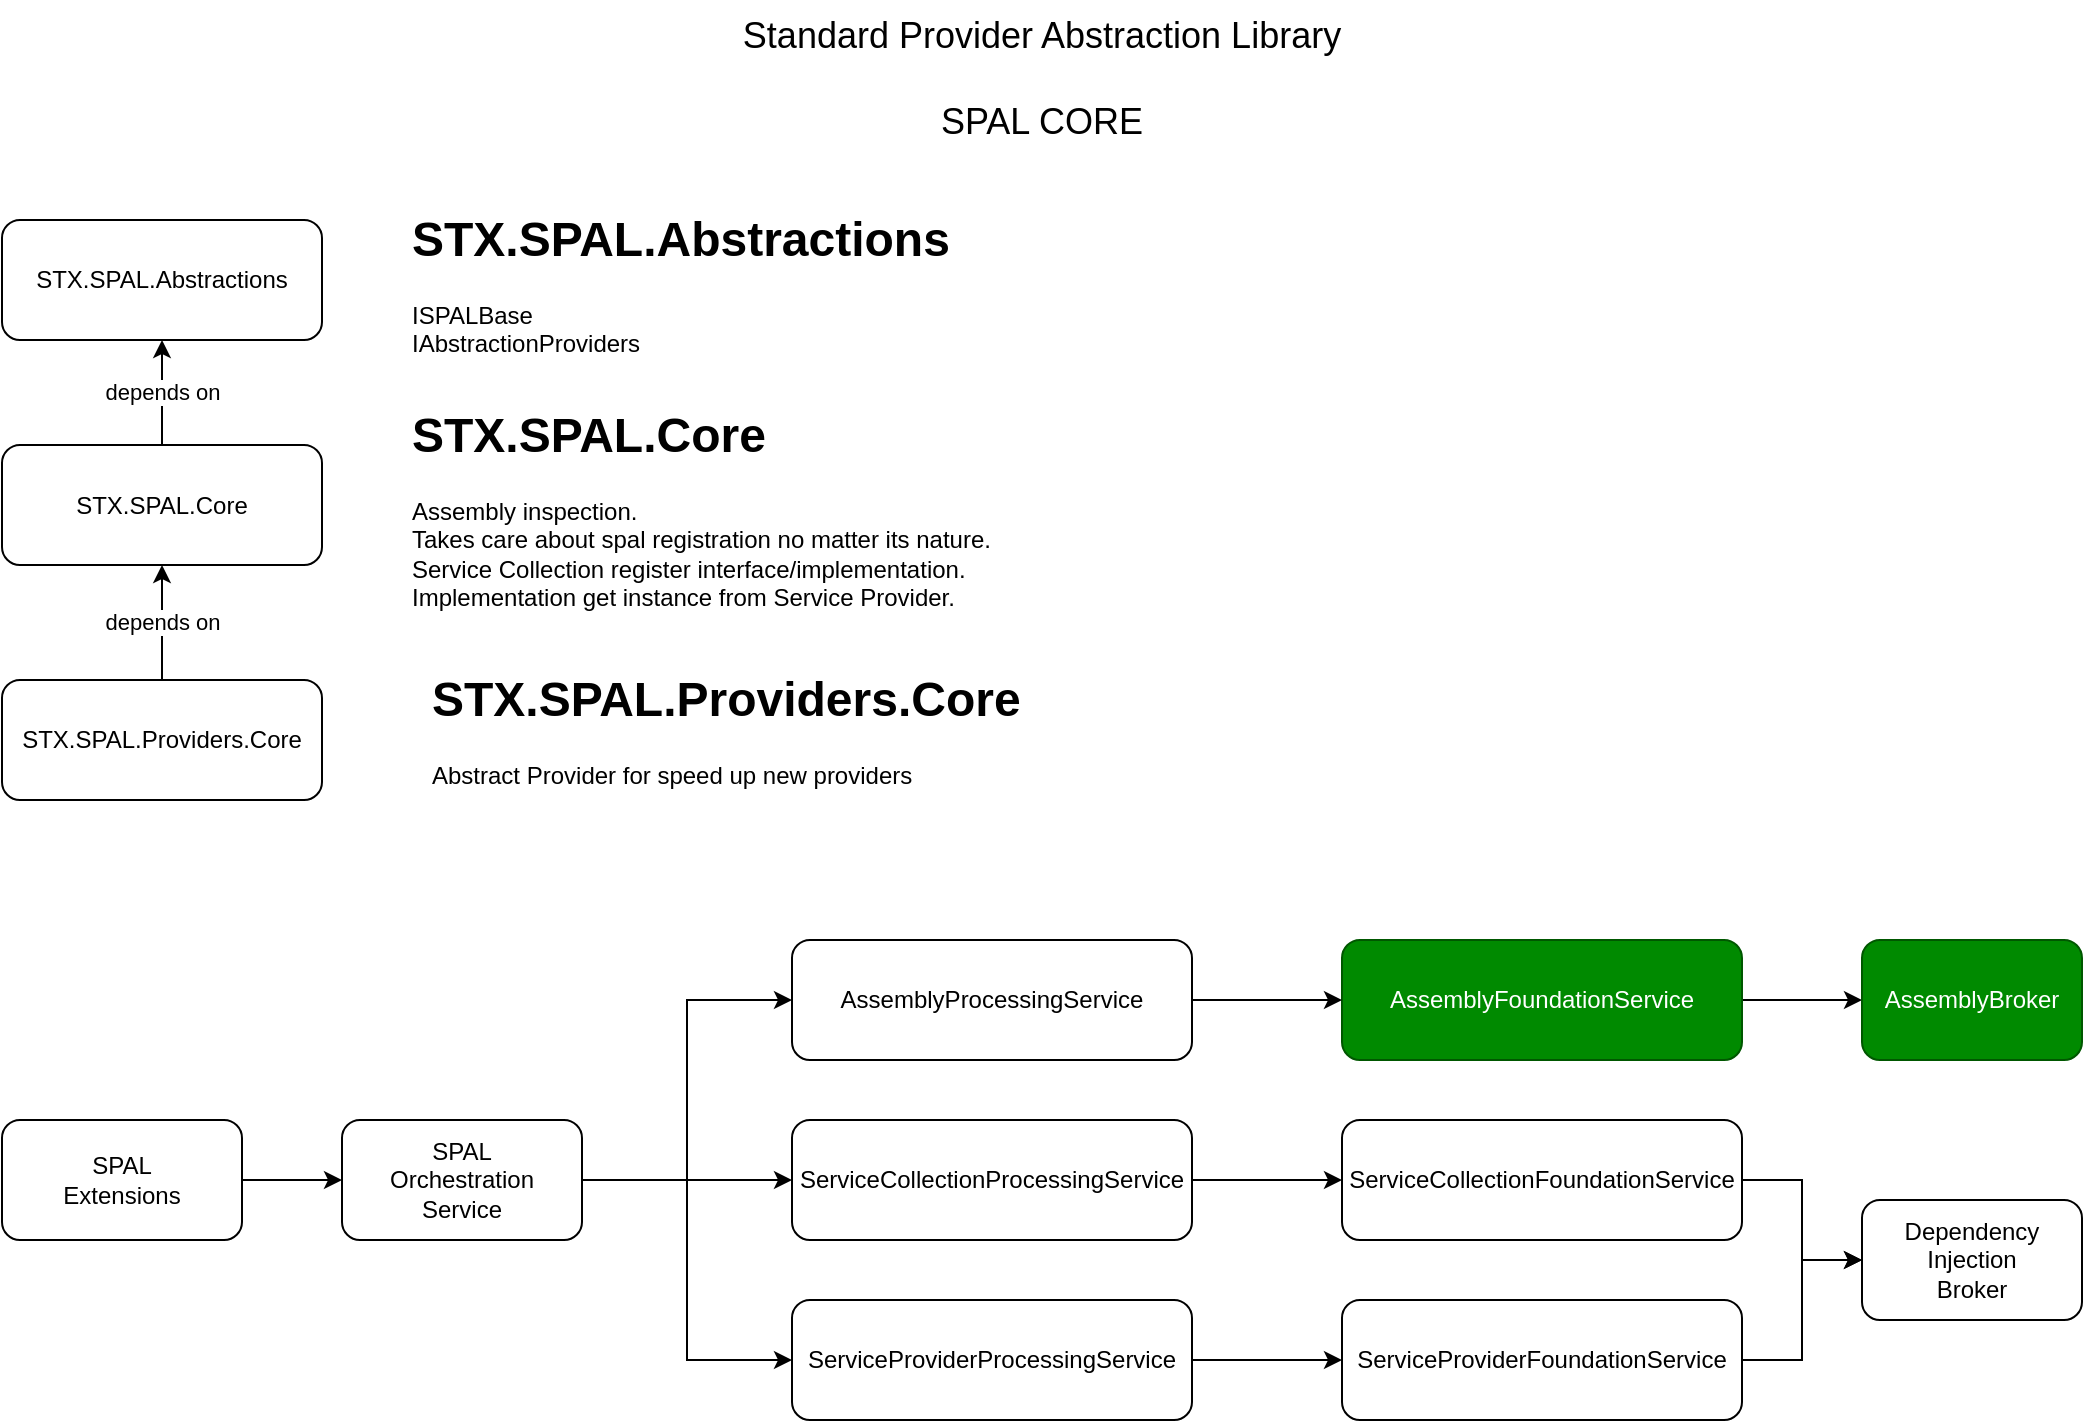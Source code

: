 <mxfile version="24.4.8" type="device" pages="3">
  <diagram id="_34yG7JxggFBg-us8gTY" name="Overview">
    <mxGraphModel dx="1510" dy="1582" grid="1" gridSize="10" guides="1" tooltips="1" connect="1" arrows="1" fold="1" page="1" pageScale="1" pageWidth="1100" pageHeight="850" math="0" shadow="0">
      <root>
        <mxCell id="0" />
        <mxCell id="1" parent="0" />
        <mxCell id="mgkZHkw_QymkcbSYC0g8-1" value="STX.SPAL.Core" style="rounded=1;whiteSpace=wrap;html=1;" parent="1" vertex="1">
          <mxGeometry x="30" y="232.5" width="160" height="60" as="geometry" />
        </mxCell>
        <mxCell id="mgkZHkw_QymkcbSYC0g8-2" value="STX.SPAL.Abstractions" style="rounded=1;whiteSpace=wrap;html=1;" parent="1" vertex="1">
          <mxGeometry x="30" y="120" width="160" height="60" as="geometry" />
        </mxCell>
        <mxCell id="mgkZHkw_QymkcbSYC0g8-3" value="depends on" style="edgeStyle=none;rounded=0;orthogonalLoop=1;jettySize=auto;html=1;exitX=0.5;exitY=0;exitDx=0;exitDy=0;" parent="1" source="mgkZHkw_QymkcbSYC0g8-1" target="mgkZHkw_QymkcbSYC0g8-2" edge="1">
          <mxGeometry relative="1" as="geometry">
            <mxPoint x="180.005" y="190" as="sourcePoint" />
            <mxPoint x="386.255" y="10" as="targetPoint" />
          </mxGeometry>
        </mxCell>
        <mxCell id="LTjw1KPAwMrm34DGQnLU-1" value="STX.SPAL.Providers.Core" style="rounded=1;whiteSpace=wrap;html=1;" parent="1" vertex="1">
          <mxGeometry x="30" y="350" width="160" height="60" as="geometry" />
        </mxCell>
        <mxCell id="LTjw1KPAwMrm34DGQnLU-2" value="depends on" style="edgeStyle=none;rounded=0;orthogonalLoop=1;jettySize=auto;html=1;exitX=0.5;exitY=0;exitDx=0;exitDy=0;entryX=0.5;entryY=1;entryDx=0;entryDy=0;" parent="1" source="LTjw1KPAwMrm34DGQnLU-1" target="mgkZHkw_QymkcbSYC0g8-1" edge="1">
          <mxGeometry relative="1" as="geometry">
            <mxPoint x="140" y="240" as="sourcePoint" />
            <mxPoint x="130" y="290" as="targetPoint" />
          </mxGeometry>
        </mxCell>
        <mxCell id="LTjw1KPAwMrm34DGQnLU-3" value="&lt;h1&gt;STX.SPAL.Core&lt;/h1&gt;&lt;div&gt;Assembly inspection.&lt;br&gt;Takes care about spal registration no matter its nature.&lt;br&gt;Service Collection register interface/implementation.&lt;br&gt;Implementation get instance from Service Provider.&lt;br&gt;&lt;br&gt;&lt;/div&gt;" style="text;html=1;spacing=5;spacingTop=-20;whiteSpace=wrap;overflow=hidden;rounded=0;" parent="1" vertex="1">
          <mxGeometry x="230" y="207.5" width="325" height="110" as="geometry" />
        </mxCell>
        <mxCell id="LTjw1KPAwMrm34DGQnLU-4" value="&lt;h1&gt;STX.SPAL.Abstractions&lt;/h1&gt;&lt;div&gt;ISPALBase&lt;br&gt;IAbstractionProviders&lt;br&gt;&lt;br&gt;&lt;/div&gt;" style="text;html=1;spacing=5;spacingTop=-20;whiteSpace=wrap;overflow=hidden;rounded=0;" parent="1" vertex="1">
          <mxGeometry x="230" y="110" width="327.5" height="80" as="geometry" />
        </mxCell>
        <mxCell id="LTjw1KPAwMrm34DGQnLU-5" value="&lt;h1&gt;STX.SPAL.Providers.Core&lt;/h1&gt;&lt;div&gt;Abstract Provider for speed up new providers&lt;br&gt;&lt;br&gt;&lt;/div&gt;" style="text;html=1;spacing=5;spacingTop=-20;whiteSpace=wrap;overflow=hidden;rounded=0;" parent="1" vertex="1">
          <mxGeometry x="240" y="340" width="325" height="110" as="geometry" />
        </mxCell>
        <mxCell id="jiYb6NXxxTKCh58Xej8A-1" value="Standard Provider Abstraction Library&lt;div style=&quot;font-size: 18px;&quot;&gt;&lt;br style=&quot;font-size: 18px;&quot;&gt;&lt;/div&gt;&lt;div style=&quot;font-size: 18px;&quot;&gt;SPAL CORE&lt;/div&gt;" style="text;html=1;align=center;verticalAlign=middle;whiteSpace=wrap;rounded=0;fontSize=18;" vertex="1" parent="1">
          <mxGeometry x="385" y="10" width="330" height="80" as="geometry" />
        </mxCell>
        <mxCell id="jiYb6NXxxTKCh58Xej8A-22" style="edgeStyle=orthogonalEdgeStyle;rounded=0;orthogonalLoop=1;jettySize=auto;html=1;entryX=0;entryY=0.5;entryDx=0;entryDy=0;" edge="1" parent="1" source="jiYb6NXxxTKCh58Xej8A-2" target="jiYb6NXxxTKCh58Xej8A-3">
          <mxGeometry relative="1" as="geometry" />
        </mxCell>
        <mxCell id="jiYb6NXxxTKCh58Xej8A-2" value="SPAL&lt;br&gt;Extensions" style="rounded=1;whiteSpace=wrap;html=1;" vertex="1" parent="1">
          <mxGeometry x="30" y="570" width="120" height="60" as="geometry" />
        </mxCell>
        <mxCell id="jiYb6NXxxTKCh58Xej8A-19" style="edgeStyle=orthogonalEdgeStyle;rounded=0;orthogonalLoop=1;jettySize=auto;html=1;entryX=0;entryY=0.5;entryDx=0;entryDy=0;" edge="1" parent="1" source="jiYb6NXxxTKCh58Xej8A-3" target="jiYb6NXxxTKCh58Xej8A-4">
          <mxGeometry relative="1" as="geometry" />
        </mxCell>
        <mxCell id="jiYb6NXxxTKCh58Xej8A-20" style="edgeStyle=orthogonalEdgeStyle;rounded=0;orthogonalLoop=1;jettySize=auto;html=1;entryX=0;entryY=0.5;entryDx=0;entryDy=0;" edge="1" parent="1" source="jiYb6NXxxTKCh58Xej8A-3" target="jiYb6NXxxTKCh58Xej8A-8">
          <mxGeometry relative="1" as="geometry" />
        </mxCell>
        <mxCell id="jiYb6NXxxTKCh58Xej8A-21" style="edgeStyle=orthogonalEdgeStyle;rounded=0;orthogonalLoop=1;jettySize=auto;html=1;entryX=0;entryY=0.5;entryDx=0;entryDy=0;" edge="1" parent="1" source="jiYb6NXxxTKCh58Xej8A-3" target="jiYb6NXxxTKCh58Xej8A-10">
          <mxGeometry relative="1" as="geometry" />
        </mxCell>
        <mxCell id="jiYb6NXxxTKCh58Xej8A-3" value="SPAL&lt;br&gt;Orchestration&lt;br&gt;Service" style="rounded=1;whiteSpace=wrap;html=1;" vertex="1" parent="1">
          <mxGeometry x="200" y="570" width="120" height="60" as="geometry" />
        </mxCell>
        <mxCell id="jiYb6NXxxTKCh58Xej8A-15" style="edgeStyle=orthogonalEdgeStyle;rounded=0;orthogonalLoop=1;jettySize=auto;html=1;entryX=0;entryY=0.5;entryDx=0;entryDy=0;" edge="1" parent="1" source="jiYb6NXxxTKCh58Xej8A-4" target="jiYb6NXxxTKCh58Xej8A-9">
          <mxGeometry relative="1" as="geometry" />
        </mxCell>
        <mxCell id="jiYb6NXxxTKCh58Xej8A-4" value="ServiceCollectionProcessingService" style="rounded=1;whiteSpace=wrap;html=1;" vertex="1" parent="1">
          <mxGeometry x="425" y="570" width="200" height="60" as="geometry" />
        </mxCell>
        <mxCell id="jiYb6NXxxTKCh58Xej8A-14" style="edgeStyle=orthogonalEdgeStyle;rounded=0;orthogonalLoop=1;jettySize=auto;html=1;entryX=0;entryY=0.5;entryDx=0;entryDy=0;" edge="1" parent="1" source="jiYb6NXxxTKCh58Xej8A-5" target="jiYb6NXxxTKCh58Xej8A-6">
          <mxGeometry relative="1" as="geometry" />
        </mxCell>
        <mxCell id="jiYb6NXxxTKCh58Xej8A-5" value="AssemblyFoundationService" style="rounded=1;whiteSpace=wrap;html=1;fillColor=#008a00;fontColor=#ffffff;strokeColor=#005700;" vertex="1" parent="1">
          <mxGeometry x="700" y="480" width="200" height="60" as="geometry" />
        </mxCell>
        <mxCell id="jiYb6NXxxTKCh58Xej8A-6" value="AssemblyBroker" style="rounded=1;whiteSpace=wrap;html=1;fillColor=#008a00;fontColor=#ffffff;strokeColor=#005700;" vertex="1" parent="1">
          <mxGeometry x="960" y="480" width="110" height="60" as="geometry" />
        </mxCell>
        <mxCell id="jiYb6NXxxTKCh58Xej8A-13" style="edgeStyle=orthogonalEdgeStyle;rounded=0;orthogonalLoop=1;jettySize=auto;html=1;entryX=0;entryY=0.5;entryDx=0;entryDy=0;" edge="1" parent="1" source="jiYb6NXxxTKCh58Xej8A-8" target="jiYb6NXxxTKCh58Xej8A-5">
          <mxGeometry relative="1" as="geometry" />
        </mxCell>
        <mxCell id="jiYb6NXxxTKCh58Xej8A-8" value="AssemblyProcessingService" style="rounded=1;whiteSpace=wrap;html=1;" vertex="1" parent="1">
          <mxGeometry x="425" y="480" width="200" height="60" as="geometry" />
        </mxCell>
        <mxCell id="jiYb6NXxxTKCh58Xej8A-17" style="edgeStyle=orthogonalEdgeStyle;rounded=0;orthogonalLoop=1;jettySize=auto;html=1;entryX=0;entryY=0.5;entryDx=0;entryDy=0;" edge="1" parent="1" source="jiYb6NXxxTKCh58Xej8A-9" target="jiYb6NXxxTKCh58Xej8A-12">
          <mxGeometry relative="1" as="geometry" />
        </mxCell>
        <mxCell id="jiYb6NXxxTKCh58Xej8A-9" value="ServiceCollectionFoundationService" style="rounded=1;whiteSpace=wrap;html=1;" vertex="1" parent="1">
          <mxGeometry x="700" y="570" width="200" height="60" as="geometry" />
        </mxCell>
        <mxCell id="jiYb6NXxxTKCh58Xej8A-16" style="edgeStyle=orthogonalEdgeStyle;rounded=0;orthogonalLoop=1;jettySize=auto;html=1;entryX=0;entryY=0.5;entryDx=0;entryDy=0;" edge="1" parent="1" source="jiYb6NXxxTKCh58Xej8A-10" target="jiYb6NXxxTKCh58Xej8A-11">
          <mxGeometry relative="1" as="geometry" />
        </mxCell>
        <mxCell id="jiYb6NXxxTKCh58Xej8A-10" value="ServiceProviderProcessingService" style="rounded=1;whiteSpace=wrap;html=1;" vertex="1" parent="1">
          <mxGeometry x="425" y="660" width="200" height="60" as="geometry" />
        </mxCell>
        <mxCell id="jiYb6NXxxTKCh58Xej8A-18" style="edgeStyle=orthogonalEdgeStyle;rounded=0;orthogonalLoop=1;jettySize=auto;html=1;" edge="1" parent="1" source="jiYb6NXxxTKCh58Xej8A-11" target="jiYb6NXxxTKCh58Xej8A-12">
          <mxGeometry relative="1" as="geometry" />
        </mxCell>
        <mxCell id="jiYb6NXxxTKCh58Xej8A-11" value="ServiceProviderFoundationService" style="rounded=1;whiteSpace=wrap;html=1;" vertex="1" parent="1">
          <mxGeometry x="700" y="660" width="200" height="60" as="geometry" />
        </mxCell>
        <mxCell id="jiYb6NXxxTKCh58Xej8A-12" value="Dependency&lt;br&gt;Injection&lt;br&gt;Broker" style="rounded=1;whiteSpace=wrap;html=1;" vertex="1" parent="1">
          <mxGeometry x="960" y="610" width="110" height="60" as="geometry" />
        </mxCell>
      </root>
    </mxGraphModel>
  </diagram>
  <diagram id="ao3lsTlHmkKDLX4MAcdh" name="STX.SPAL.Core">
    <mxGraphModel dx="1434" dy="884" grid="1" gridSize="10" guides="1" tooltips="1" connect="1" arrows="1" fold="1" page="1" pageScale="1" pageWidth="1100" pageHeight="850" math="0" shadow="0">
      <root>
        <mxCell id="0" />
        <mxCell id="1" parent="0" />
        <mxCell id="F207dJWPYcIDguOuoq3Q-1" value="Assembly&lt;br&gt;Broker" style="rounded=1;whiteSpace=wrap;html=1;" vertex="1" parent="1">
          <mxGeometry x="820" y="230" width="100" height="60" as="geometry" />
        </mxCell>
        <mxCell id="F207dJWPYcIDguOuoq3Q-2" value="" style="edgeStyle=orthogonalEdgeStyle;rounded=0;orthogonalLoop=1;jettySize=auto;html=1;" edge="1" parent="1" source="F207dJWPYcIDguOuoq3Q-3" target="F207dJWPYcIDguOuoq3Q-1">
          <mxGeometry relative="1" as="geometry" />
        </mxCell>
        <mxCell id="F207dJWPYcIDguOuoq3Q-3" value="Assembly&lt;br&gt;Foundation&lt;br&gt;Service" style="rounded=1;whiteSpace=wrap;html=1;" vertex="1" parent="1">
          <mxGeometry x="670" y="230" width="110" height="60" as="geometry" />
        </mxCell>
        <mxCell id="F207dJWPYcIDguOuoq3Q-4" value="" style="edgeStyle=orthogonalEdgeStyle;rounded=0;orthogonalLoop=1;jettySize=auto;html=1;" edge="1" parent="1" source="F207dJWPYcIDguOuoq3Q-5" target="F207dJWPYcIDguOuoq3Q-3">
          <mxGeometry relative="1" as="geometry" />
        </mxCell>
        <mxCell id="F207dJWPYcIDguOuoq3Q-5" value="Assembly&lt;br&gt;Processing&lt;br&gt;Service" style="rounded=1;whiteSpace=wrap;html=1;" vertex="1" parent="1">
          <mxGeometry x="530" y="230" width="100" height="60" as="geometry" />
        </mxCell>
        <mxCell id="F207dJWPYcIDguOuoq3Q-6" style="edgeStyle=orthogonalEdgeStyle;rounded=0;orthogonalLoop=1;jettySize=auto;html=1;entryX=0;entryY=0.5;entryDx=0;entryDy=0;" edge="1" parent="1" source="F207dJWPYcIDguOuoq3Q-7" target="F207dJWPYcIDguOuoq3Q-11">
          <mxGeometry relative="1" as="geometry">
            <mxPoint x="170" y="415" as="targetPoint" />
          </mxGeometry>
        </mxCell>
        <mxCell id="F207dJWPYcIDguOuoq3Q-7" value="SPAL&lt;br&gt;Extensions" style="rounded=1;whiteSpace=wrap;html=1;" vertex="1" parent="1">
          <mxGeometry x="170" y="300" width="90" height="60" as="geometry" />
        </mxCell>
        <mxCell id="F207dJWPYcIDguOuoq3Q-8" style="edgeStyle=orthogonalEdgeStyle;rounded=0;orthogonalLoop=1;jettySize=auto;html=1;entryX=0;entryY=0.5;entryDx=0;entryDy=0;" edge="1" parent="1" source="F207dJWPYcIDguOuoq3Q-11" target="F207dJWPYcIDguOuoq3Q-15">
          <mxGeometry relative="1" as="geometry" />
        </mxCell>
        <mxCell id="F207dJWPYcIDguOuoq3Q-9" style="edgeStyle=orthogonalEdgeStyle;rounded=0;orthogonalLoop=1;jettySize=auto;html=1;entryX=0;entryY=0.5;entryDx=0;entryDy=0;" edge="1" parent="1" source="F207dJWPYcIDguOuoq3Q-11" target="F207dJWPYcIDguOuoq3Q-5">
          <mxGeometry relative="1" as="geometry" />
        </mxCell>
        <mxCell id="F207dJWPYcIDguOuoq3Q-10" style="edgeStyle=orthogonalEdgeStyle;rounded=0;orthogonalLoop=1;jettySize=auto;html=1;entryX=0;entryY=0.5;entryDx=0;entryDy=0;" edge="1" parent="1" source="F207dJWPYcIDguOuoq3Q-11" target="F207dJWPYcIDguOuoq3Q-19">
          <mxGeometry relative="1" as="geometry" />
        </mxCell>
        <mxCell id="F207dJWPYcIDguOuoq3Q-11" value="SPAL&lt;br&gt;Orchestration&lt;br&gt;Service" style="rounded=1;whiteSpace=wrap;html=1;" vertex="1" parent="1">
          <mxGeometry x="330" y="300" width="110" height="60" as="geometry" />
        </mxCell>
        <mxCell id="F207dJWPYcIDguOuoq3Q-12" style="edgeStyle=orthogonalEdgeStyle;rounded=0;orthogonalLoop=1;jettySize=auto;html=1;entryX=0;entryY=0.5;entryDx=0;entryDy=0;" edge="1" parent="1" source="F207dJWPYcIDguOuoq3Q-13" target="F207dJWPYcIDguOuoq3Q-20">
          <mxGeometry relative="1" as="geometry" />
        </mxCell>
        <mxCell id="F207dJWPYcIDguOuoq3Q-13" value="Service Provider&lt;br&gt;Foundation&lt;br&gt;Service" style="rounded=1;whiteSpace=wrap;html=1;" vertex="1" parent="1">
          <mxGeometry x="670" y="370" width="110" height="60" as="geometry" />
        </mxCell>
        <mxCell id="F207dJWPYcIDguOuoq3Q-14" value="" style="edgeStyle=orthogonalEdgeStyle;rounded=0;orthogonalLoop=1;jettySize=auto;html=1;" edge="1" parent="1" source="F207dJWPYcIDguOuoq3Q-15" target="F207dJWPYcIDguOuoq3Q-13">
          <mxGeometry relative="1" as="geometry" />
        </mxCell>
        <mxCell id="F207dJWPYcIDguOuoq3Q-15" value="Service Provider&lt;br&gt;Processing&lt;br&gt;Service" style="rounded=1;whiteSpace=wrap;html=1;" vertex="1" parent="1">
          <mxGeometry x="530" y="370" width="100" height="60" as="geometry" />
        </mxCell>
        <mxCell id="F207dJWPYcIDguOuoq3Q-16" style="edgeStyle=orthogonalEdgeStyle;rounded=0;orthogonalLoop=1;jettySize=auto;html=1;entryX=0;entryY=0.5;entryDx=0;entryDy=0;" edge="1" parent="1" source="F207dJWPYcIDguOuoq3Q-17" target="F207dJWPYcIDguOuoq3Q-20">
          <mxGeometry relative="1" as="geometry" />
        </mxCell>
        <mxCell id="F207dJWPYcIDguOuoq3Q-17" value="Service Collection&lt;br&gt;Foundation&lt;br&gt;Service" style="rounded=1;whiteSpace=wrap;html=1;" vertex="1" parent="1">
          <mxGeometry x="670" y="300" width="110" height="60" as="geometry" />
        </mxCell>
        <mxCell id="F207dJWPYcIDguOuoq3Q-18" value="" style="edgeStyle=orthogonalEdgeStyle;rounded=0;orthogonalLoop=1;jettySize=auto;html=1;" edge="1" parent="1" source="F207dJWPYcIDguOuoq3Q-19" target="F207dJWPYcIDguOuoq3Q-17">
          <mxGeometry relative="1" as="geometry" />
        </mxCell>
        <mxCell id="F207dJWPYcIDguOuoq3Q-19" value="Service Collection&lt;br&gt;Processing&lt;br&gt;Service" style="rounded=1;whiteSpace=wrap;html=1;" vertex="1" parent="1">
          <mxGeometry x="530" y="300" width="100" height="60" as="geometry" />
        </mxCell>
        <mxCell id="F207dJWPYcIDguOuoq3Q-20" value="Dependency&lt;br&gt;Injection&lt;br&gt;Broker" style="rounded=1;whiteSpace=wrap;html=1;" vertex="1" parent="1">
          <mxGeometry x="820" y="330" width="100" height="60" as="geometry" />
        </mxCell>
      </root>
    </mxGraphModel>
  </diagram>
  <diagram id="XsMXoGCUdcZDYHn8Pe-K" name="STX.SPAL.Providers.Core">
    <mxGraphModel dx="1434" dy="884" grid="1" gridSize="10" guides="1" tooltips="1" connect="1" arrows="1" fold="1" page="1" pageScale="1" pageWidth="1100" pageHeight="850" math="0" shadow="0">
      <root>
        <mxCell id="0" />
        <mxCell id="1" parent="0" />
      </root>
    </mxGraphModel>
  </diagram>
</mxfile>
